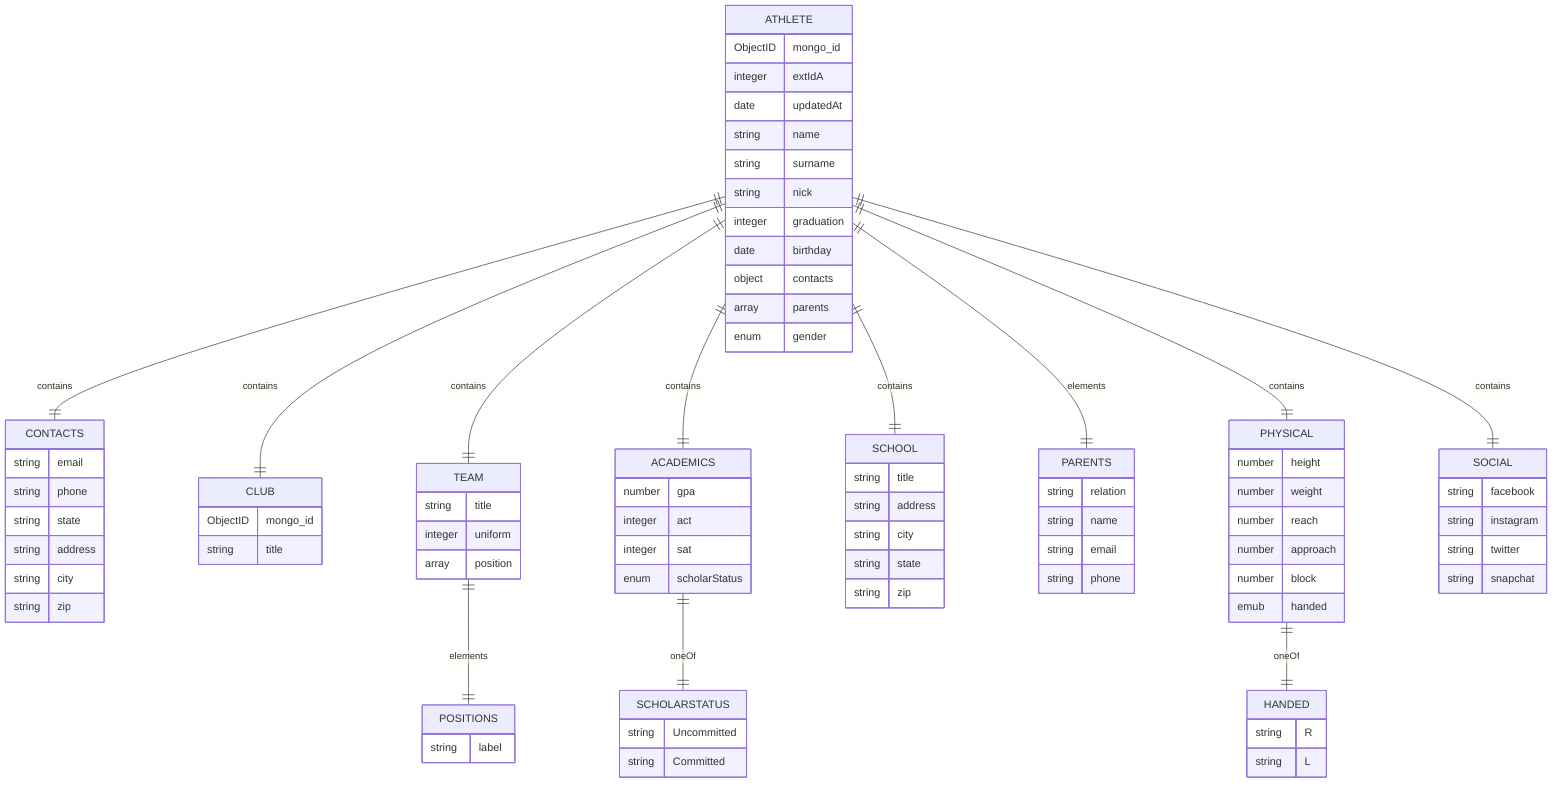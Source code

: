 erDiagram
  ATHLETE ||--|| CONTACTS : contains
  ATHLETE ||--|| CLUB : contains
  ATHLETE ||--|| TEAM : contains
  TEAM ||--|| POSITIONS : elements
  ATHLETE ||--|| ACADEMICS : contains
  ACADEMICS ||--|| SCHOLARSTATUS : oneOf
  ATHLETE ||--|| SCHOOL : contains
  ATHLETE ||--|| PARENTS : elements
  ATHLETE ||--|| PHYSICAL : contains
  PHYSICAL ||--|| HANDED : oneOf
  ATHLETE ||--|| SOCIAL : contains
  ATHLETE {
    ObjectID mongo_id
    integer extIdA
    date updatedAt
    string name
    string surname
    string nick
    integer graduation
    date birthday
    object contacts
    array parents
    enum gender
    }
  CONTACTS {
    string email
    string phone
    string state
    string address
    string city
    string zip
  }
  CLUB {
    ObjectID mongo_id
    string title
  }
  TEAM {
    string title
    integer uniform
    array position
  }
  POSITIONS {
    string label
  }
  ACADEMICS {
    number gpa
    integer act
    integer sat
    enum scholarStatus
  }
  SCHOLARSTATUS {
    string Uncommitted
    string Committed
  }
  SCHOOL {
    string title
    string address
    string city
    string state
    string zip
  }
  PARENTS {
    string relation
    string name
    string email
    string phone
  }
  PHYSICAL {
    number height
    number weight
    number reach
    number approach
    number block
    emub handed
  }
  HANDED {
    string R
    string L
  }
  SOCIAL {
    string facebook
    string instagram
    string twitter
    string snapchat
  }